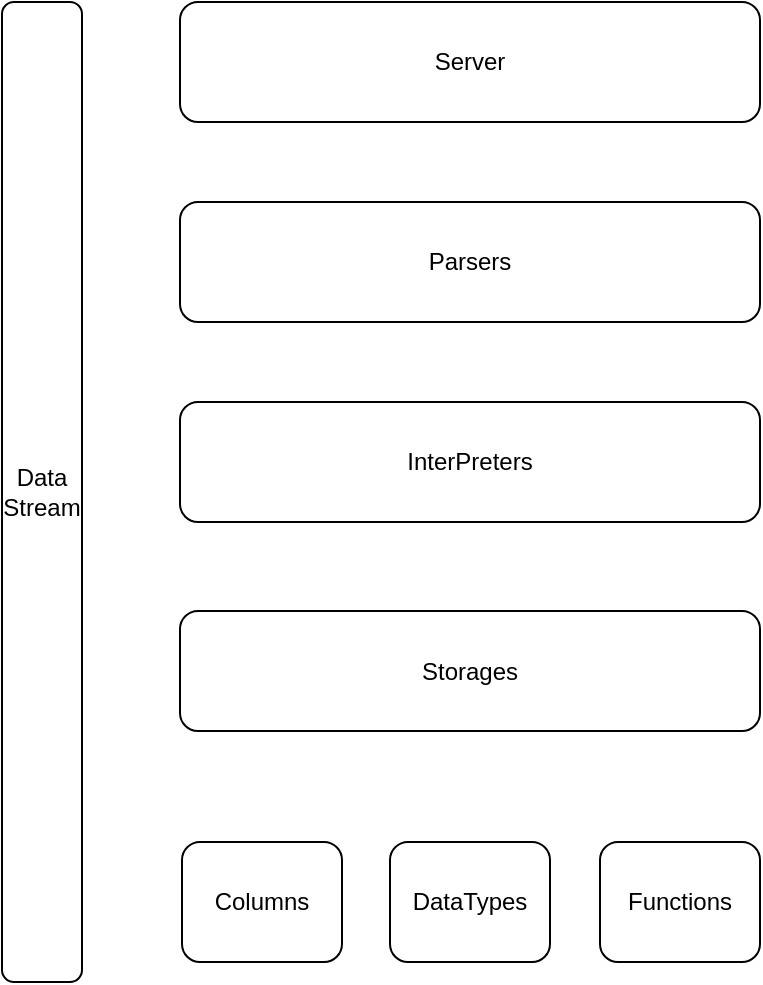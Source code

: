 <mxfile version="21.5.2" type="github">
  <diagram name="Page-1" id="z2tuwF2gitq8CDAfEfOR">
    <mxGraphModel dx="857" dy="1161" grid="0" gridSize="10" guides="1" tooltips="1" connect="1" arrows="1" fold="1" page="1" pageScale="1" pageWidth="827" pageHeight="1169" math="0" shadow="0">
      <root>
        <mxCell id="0" />
        <mxCell id="1" parent="0" />
        <mxCell id="8w5KGz4jS9MIJ0EIBqaY-1" value="Data&lt;br&gt;Stream" style="rounded=1;whiteSpace=wrap;html=1;" vertex="1" parent="1">
          <mxGeometry x="180" y="250" width="40" height="490" as="geometry" />
        </mxCell>
        <mxCell id="8w5KGz4jS9MIJ0EIBqaY-2" value="Server" style="rounded=1;whiteSpace=wrap;html=1;" vertex="1" parent="1">
          <mxGeometry x="269" y="250" width="290" height="60" as="geometry" />
        </mxCell>
        <mxCell id="8w5KGz4jS9MIJ0EIBqaY-3" value="Parsers" style="rounded=1;whiteSpace=wrap;html=1;" vertex="1" parent="1">
          <mxGeometry x="269" y="350" width="290" height="60" as="geometry" />
        </mxCell>
        <mxCell id="8w5KGz4jS9MIJ0EIBqaY-4" value="InterPreters" style="rounded=1;whiteSpace=wrap;html=1;" vertex="1" parent="1">
          <mxGeometry x="269" y="450" width="290" height="60" as="geometry" />
        </mxCell>
        <mxCell id="8w5KGz4jS9MIJ0EIBqaY-5" value="Storages" style="rounded=1;whiteSpace=wrap;html=1;" vertex="1" parent="1">
          <mxGeometry x="269" y="554.5" width="290" height="60" as="geometry" />
        </mxCell>
        <mxCell id="8w5KGz4jS9MIJ0EIBqaY-6" value="Columns" style="rounded=1;whiteSpace=wrap;html=1;" vertex="1" parent="1">
          <mxGeometry x="270" y="670" width="80" height="60" as="geometry" />
        </mxCell>
        <mxCell id="8w5KGz4jS9MIJ0EIBqaY-7" value="DataTypes" style="rounded=1;whiteSpace=wrap;html=1;" vertex="1" parent="1">
          <mxGeometry x="374" y="670" width="80" height="60" as="geometry" />
        </mxCell>
        <mxCell id="8w5KGz4jS9MIJ0EIBqaY-8" value="Functions" style="rounded=1;whiteSpace=wrap;html=1;" vertex="1" parent="1">
          <mxGeometry x="479" y="670" width="80" height="60" as="geometry" />
        </mxCell>
      </root>
    </mxGraphModel>
  </diagram>
</mxfile>

